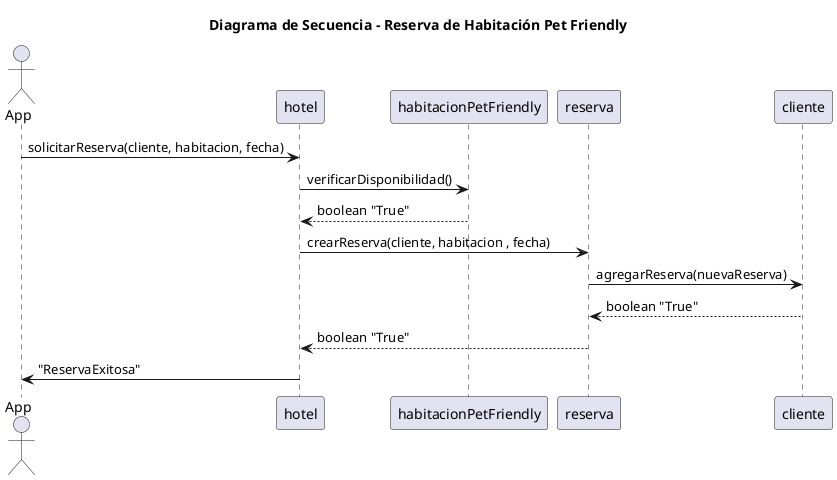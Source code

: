 @startuml
title Diagrama de Secuencia - Reserva de Habitación Pet Friendly

actor "App" as App
participant "hotel" as Hotel
participant "habitacionPetFriendly" as HabitacionPetFriendly
participant "reserva" as Reserva
participant "cliente" as Usuario

App -> Hotel : solicitarReserva(cliente, habitacion, fecha)
Hotel -> HabitacionPetFriendly : verificarDisponibilidad() 
HabitacionPetFriendly --> Hotel : boolean "True"
Hotel -> Reserva : crearReserva(cliente, habitacion , fecha)
Reserva -> Usuario : agregarReserva(nuevaReserva)
Usuario --> Reserva : boolean "True" 
Reserva --> Hotel : boolean "True"
Hotel -> App : "ReservaExitosa"



@enduml